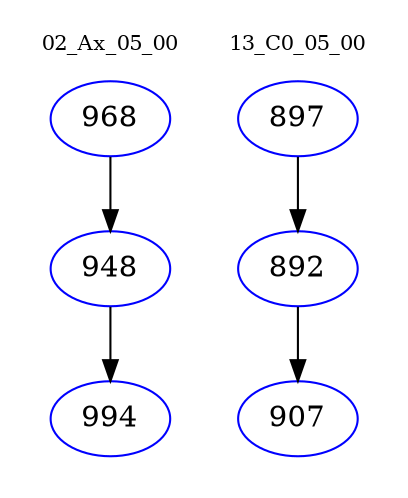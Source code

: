 digraph{
subgraph cluster_0 {
color = white
label = "02_Ax_05_00";
fontsize=10;
T0_968 [label="968", color="blue"]
T0_968 -> T0_948 [color="black"]
T0_948 [label="948", color="blue"]
T0_948 -> T0_994 [color="black"]
T0_994 [label="994", color="blue"]
}
subgraph cluster_1 {
color = white
label = "13_C0_05_00";
fontsize=10;
T1_897 [label="897", color="blue"]
T1_897 -> T1_892 [color="black"]
T1_892 [label="892", color="blue"]
T1_892 -> T1_907 [color="black"]
T1_907 [label="907", color="blue"]
}
}
